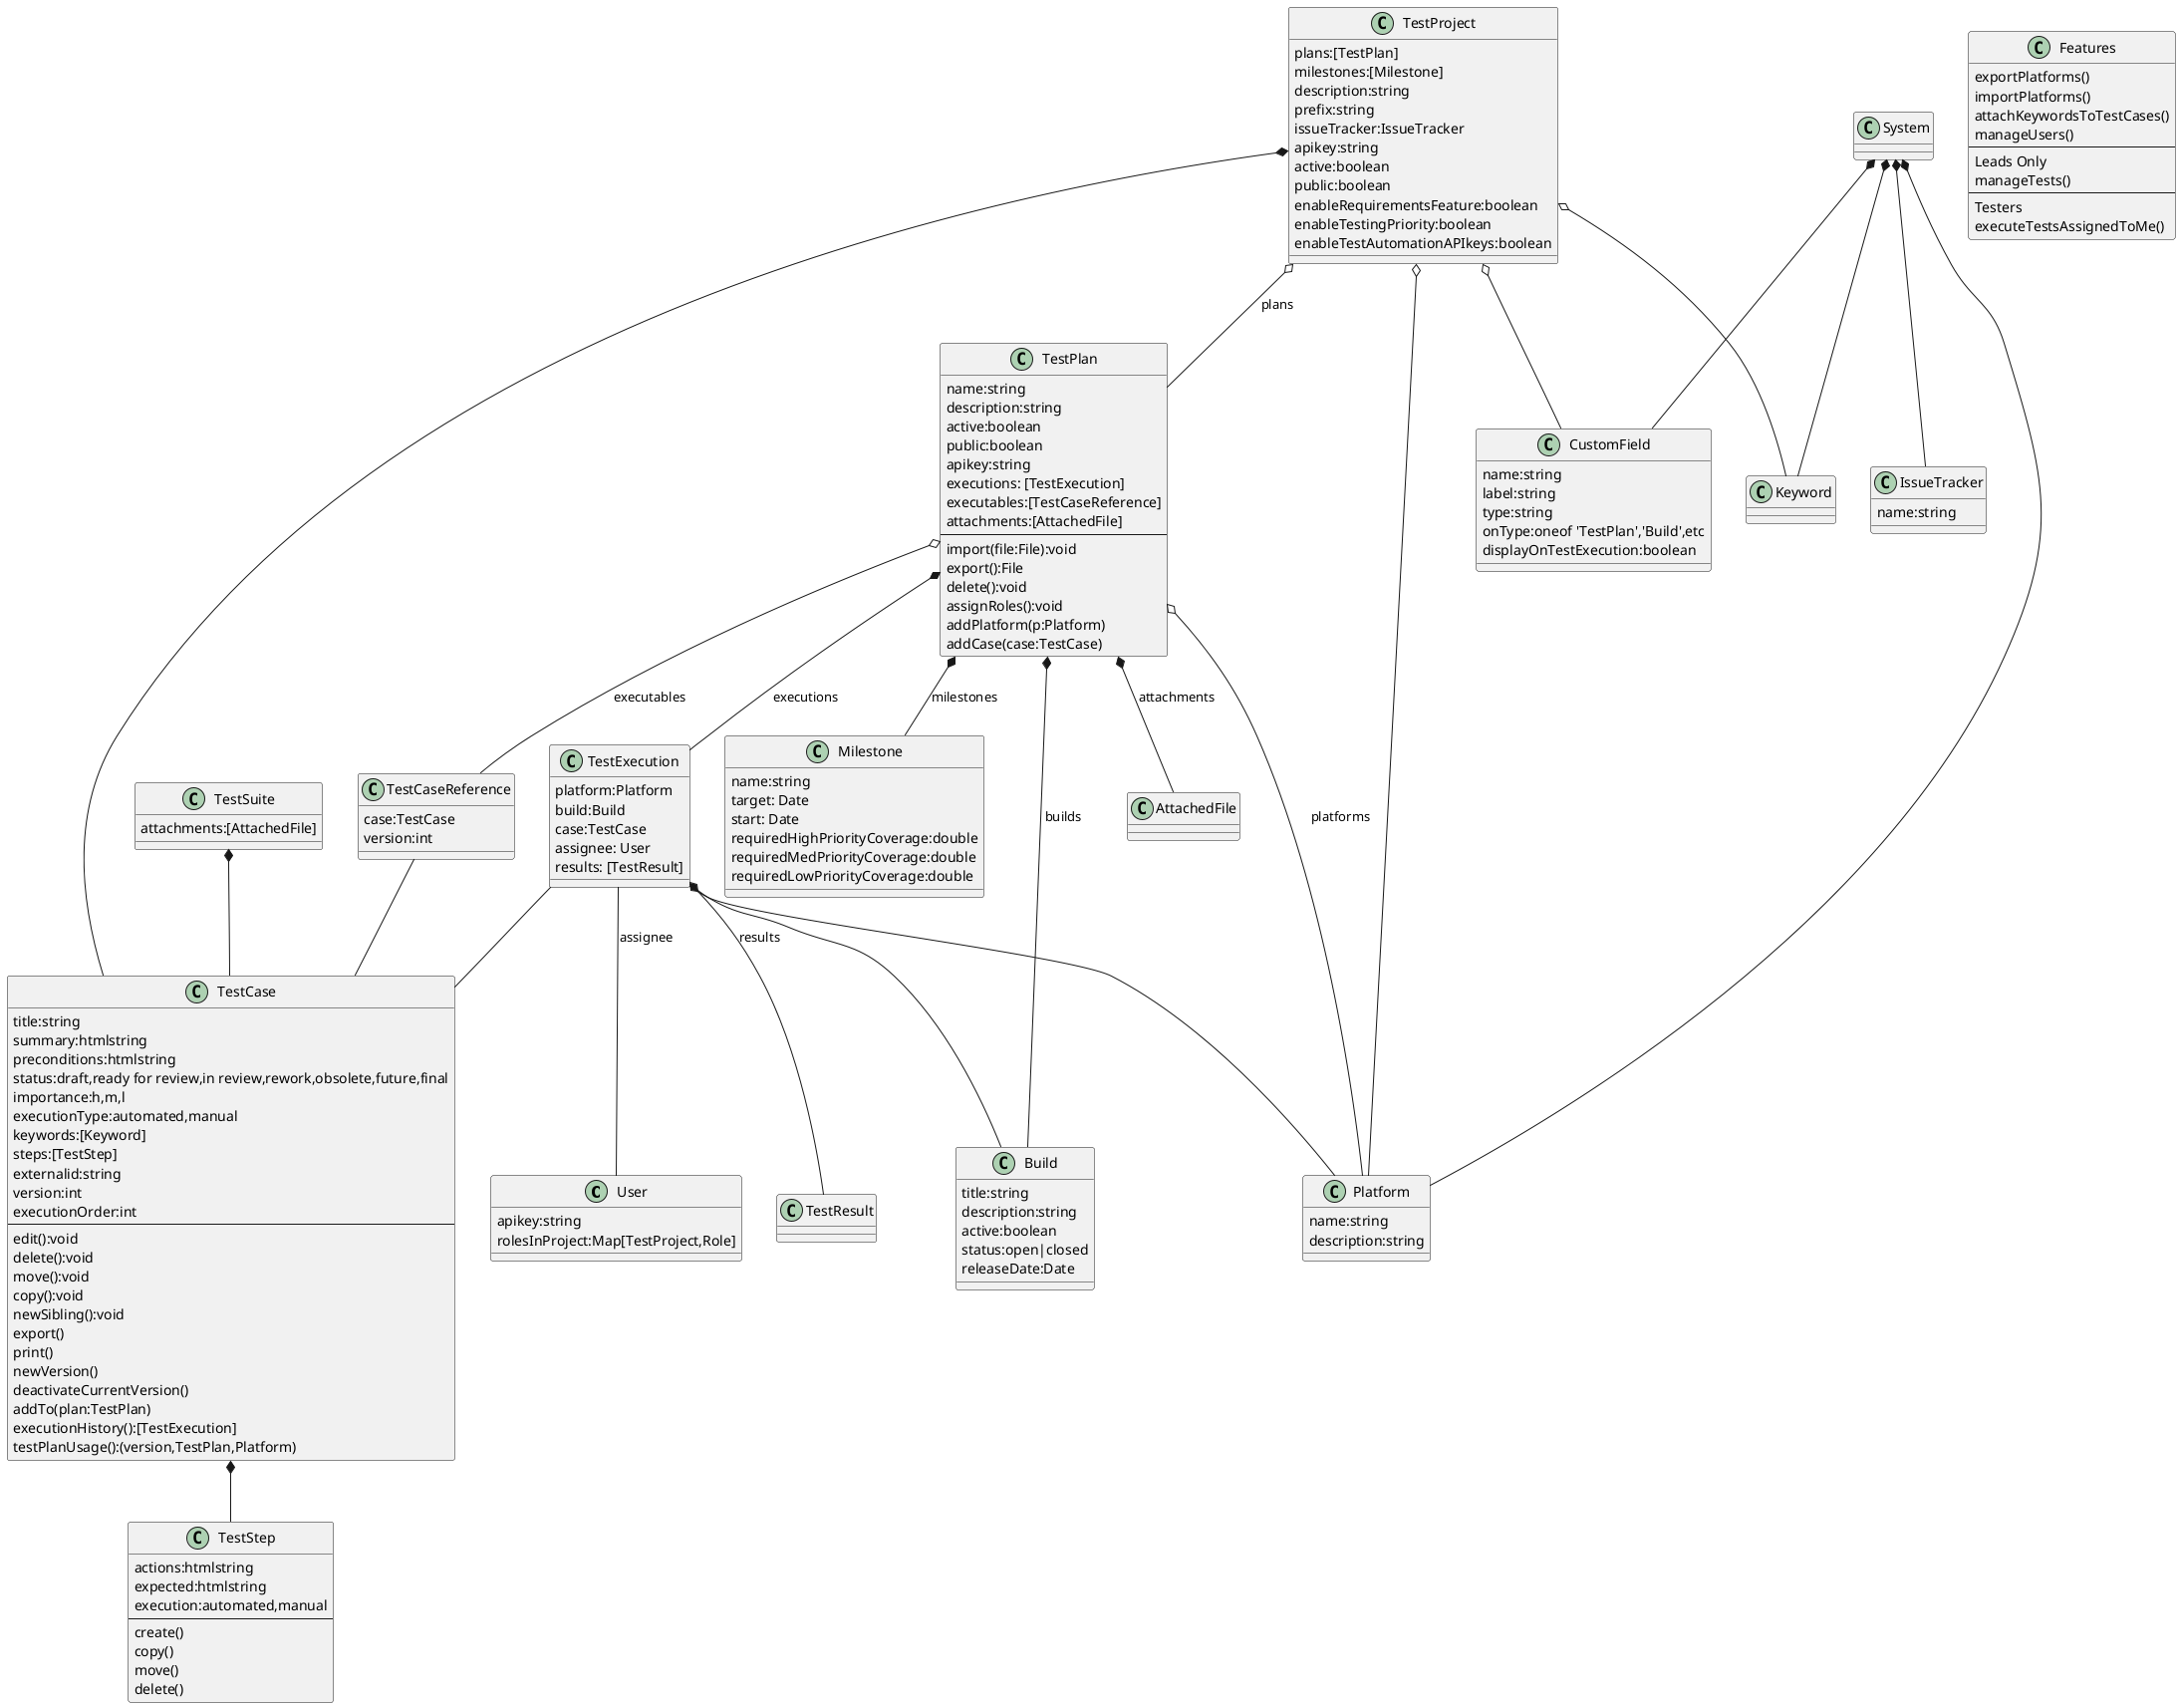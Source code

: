 @startuml

class User {
  apikey:string
  rolesInProject:Map[TestProject,Role]
}
class TestProject {
  plans:[TestPlan]
  milestones:[Milestone]
  description:string
  prefix:string
  issueTracker:IssueTracker
  apikey:string
  active:boolean
  public:boolean
  enableRequirementsFeature:boolean
  enableTestingPriority:boolean
  enableTestAutomationAPIkeys:boolean
}
class IssueTracker {
  name:string
}
class TestStep {
  actions:htmlstring
  expected:htmlstring
  execution:automated,manual
  ---
  create()
  copy()
  move()
  delete()
}
class TestCase {
  title:string
  summary:htmlstring
  preconditions:htmlstring
  status:draft,ready for review,in review,rework,obsolete,future,final
  importance:h,m,l
  executionType:automated,manual
  keywords:[Keyword]
  steps:[TestStep]
  externalid:string
  version:int
  executionOrder:int
  ---
  edit():void
  delete():void
  move():void
  copy():void
  newSibling():void
  export()
  print()
  newVersion()
  deactivateCurrentVersion()
  addTo(plan:TestPlan)
  executionHistory():[TestExecution]
  testPlanUsage():(version,TestPlan,Platform)
}
TestCase *-- TestStep
TestProject *-- TestCase

class TestPlan {
  name:string
  description:string
  active:boolean
  public:boolean
  apikey:string
  executions: [TestExecution]
  executables:[TestCaseReference]
  attachments:[AttachedFile]
  --
  import(file:File):void
  export():File
  delete():void
  assignRoles():void
  addPlatform(p:Platform)
  addCase(case:TestCase)
}
class TestCaseReference {
  case:TestCase
  version:int
}
class Milestone {
  name:string
  target: Date
  start: Date
  requiredHighPriorityCoverage:double
  requiredMedPriorityCoverage:double
  requiredLowPriorityCoverage:double
}
/' requiredHighPriritycoverage= Completed tests with High Priority [0-100%]: '/


/' Milestones consider executions within a specified time period.
#This period starts with the Start Date 00:00:00 - if the Start Date is not specified all executions are taken into account - and ends with the Target date 23:59:59.
#All executions after the Target Date are ignored.
#Milestones are reached when all "Sub-Milestones" for the different priorities are reached. Status of Milestones can be found on General Test Plan Metrics.
'/
class AttachedFile {

}

class Build {
  title:string
  description:string
  active:boolean
  status:open|closed
  releaseDate:Date
}

class System {

}
class Keyword {

}
class CustomField {
  name:string
  label:string
  type:string
  onType:oneof 'TestPlan','Build',etc
  displayOnTestExecution:boolean
}
class Platform {
  name:string
  description:string
}

TestProject o-- CustomField
TestProject o-- Platform
TestProject o-- Keyword
System *-- CustomField
System *-- Platform
System *-- Keyword

class TestSuite {
  attachments:[AttachedFile]
}
TestSuite *-- TestCase

class TestResult {

}

class TestExecution {
  platform:Platform
  build:Build
  case:TestCase
  assignee: User
  results: [TestResult]
}
class Features {
  exportPlatforms()
  importPlatforms()
  attachKeywordsToTestCases()
  manageUsers()
  ---
  Leads Only
  manageTests()
  ---
  Testers
  executeTestsAssignedToMe()
}

TestExecution -- User: assignee
TestExecution -- Build
TestExecution -- Platform
TestExecution -- TestCase
TestExecution *-- TestResult: results
TestProject o-- TestPlan: plans
TestPlan *-- Build: builds
TestPlan *-- Milestone: milestones
TestPlan o-- Platform:platforms
TestPlan *-- AttachedFile:attachments
TestPlan *-- TestExecution: executions
TestPlan o-- TestCaseReference : executables
TestCaseReference -- TestCase
/' to execute a test plan - There has to be at least one active and open Build for this Test Plan. plan2

'/
System *-- IssueTracker
@enduml
